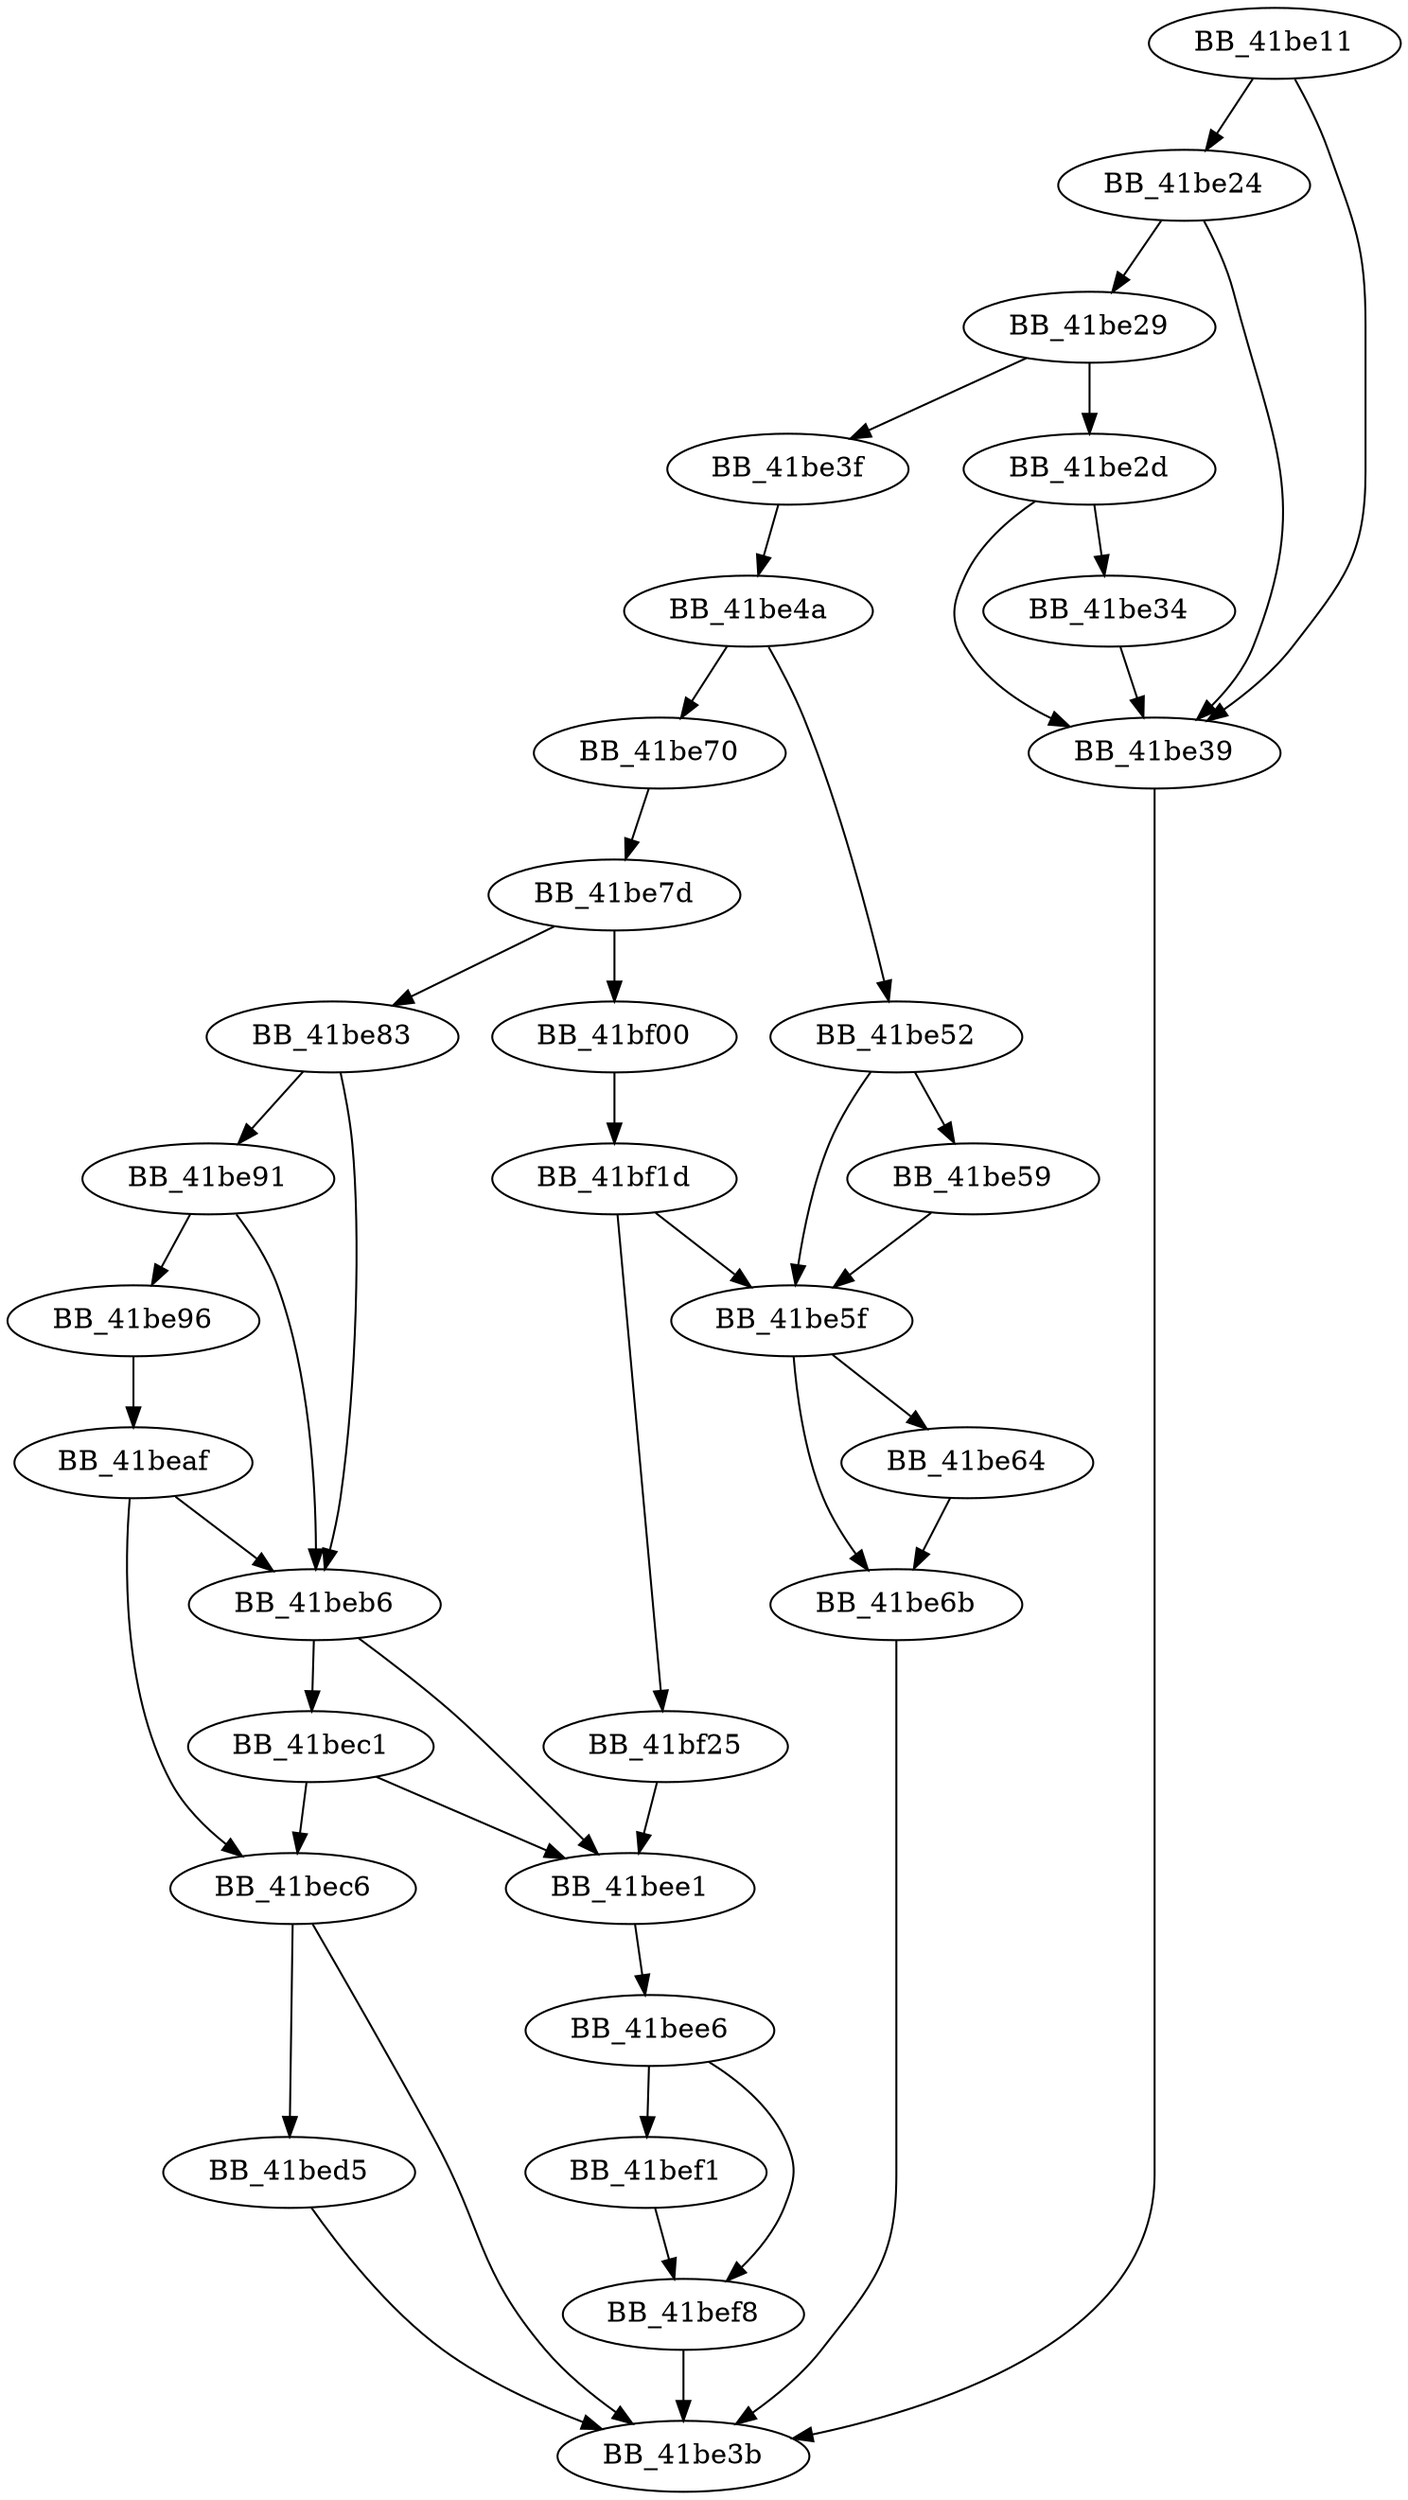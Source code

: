 DiGraph __mbtowc_l{
BB_41be11->BB_41be24
BB_41be11->BB_41be39
BB_41be24->BB_41be29
BB_41be24->BB_41be39
BB_41be29->BB_41be2d
BB_41be29->BB_41be3f
BB_41be2d->BB_41be34
BB_41be2d->BB_41be39
BB_41be34->BB_41be39
BB_41be39->BB_41be3b
BB_41be3f->BB_41be4a
BB_41be4a->BB_41be52
BB_41be4a->BB_41be70
BB_41be52->BB_41be59
BB_41be52->BB_41be5f
BB_41be59->BB_41be5f
BB_41be5f->BB_41be64
BB_41be5f->BB_41be6b
BB_41be64->BB_41be6b
BB_41be6b->BB_41be3b
BB_41be70->BB_41be7d
BB_41be7d->BB_41be83
BB_41be7d->BB_41bf00
BB_41be83->BB_41be91
BB_41be83->BB_41beb6
BB_41be91->BB_41be96
BB_41be91->BB_41beb6
BB_41be96->BB_41beaf
BB_41beaf->BB_41beb6
BB_41beaf->BB_41bec6
BB_41beb6->BB_41bec1
BB_41beb6->BB_41bee1
BB_41bec1->BB_41bec6
BB_41bec1->BB_41bee1
BB_41bec6->BB_41be3b
BB_41bec6->BB_41bed5
BB_41bed5->BB_41be3b
BB_41bee1->BB_41bee6
BB_41bee6->BB_41bef1
BB_41bee6->BB_41bef8
BB_41bef1->BB_41bef8
BB_41bef8->BB_41be3b
BB_41bf00->BB_41bf1d
BB_41bf1d->BB_41be5f
BB_41bf1d->BB_41bf25
BB_41bf25->BB_41bee1
}
